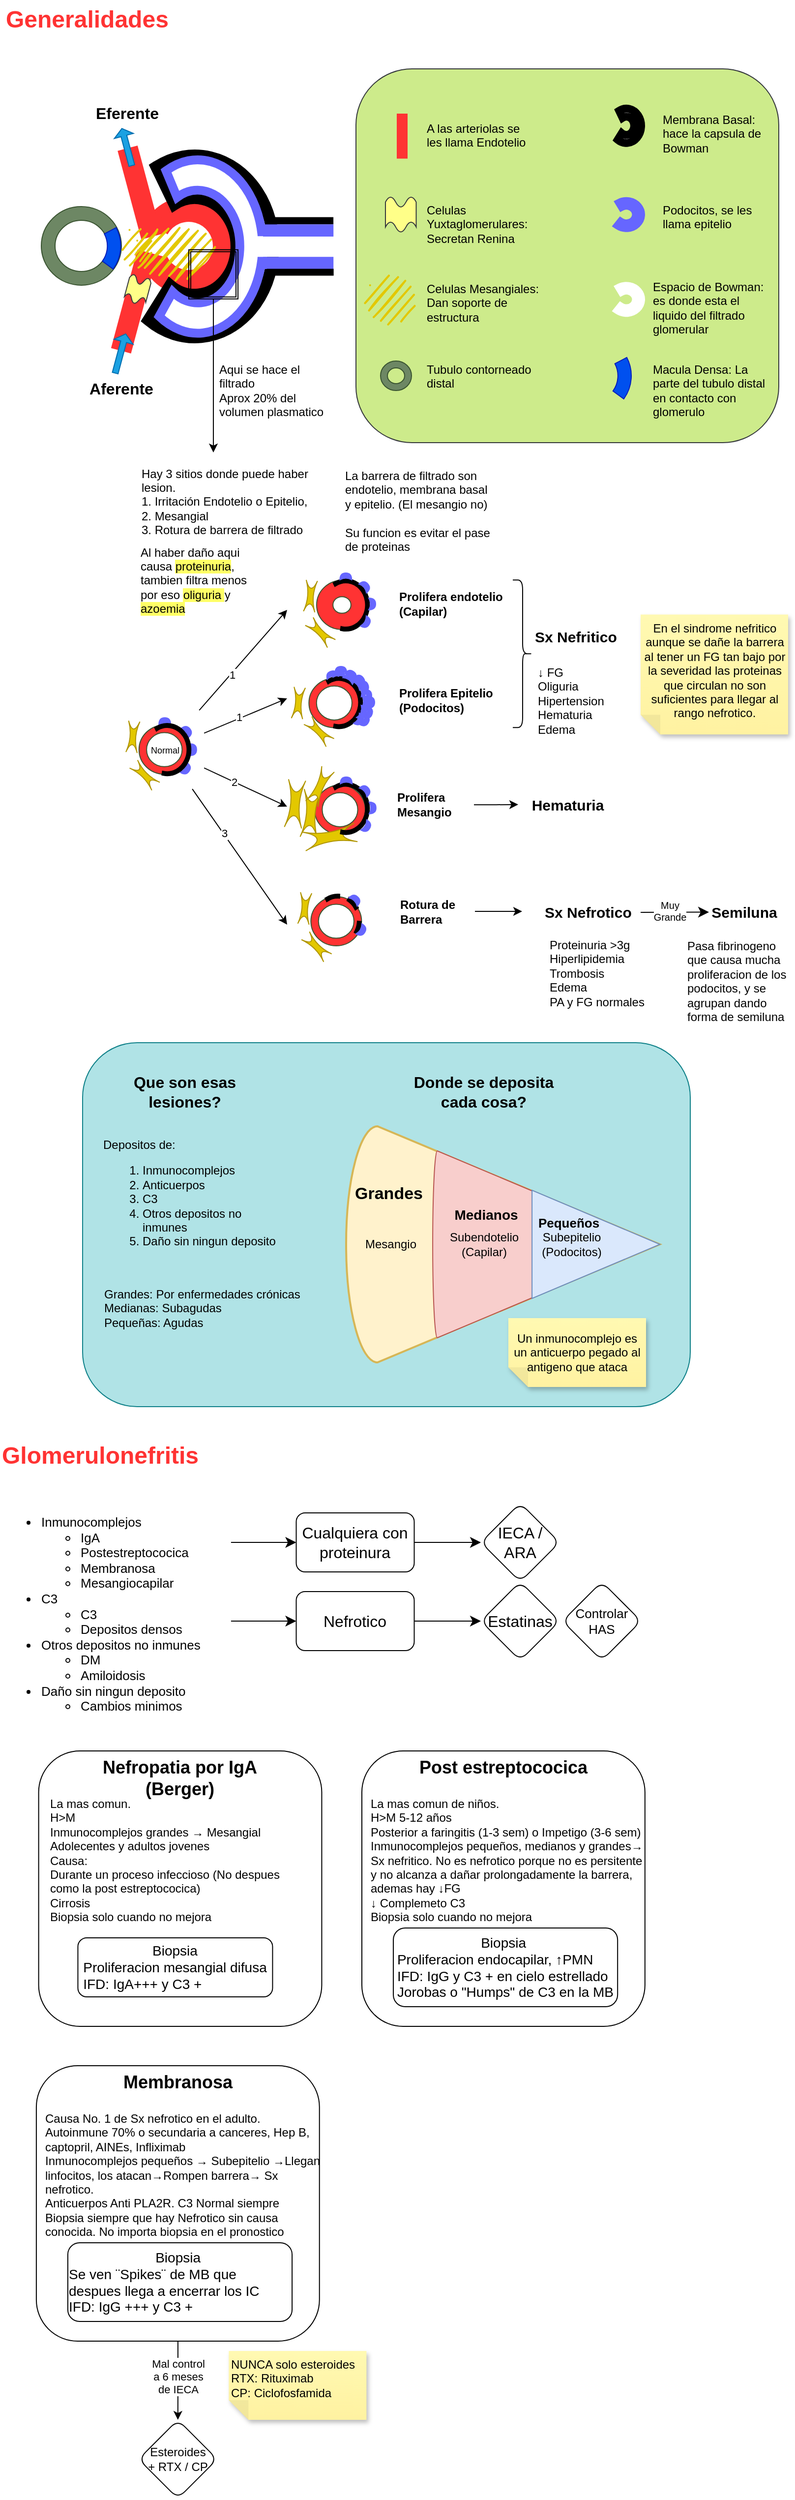 <mxfile version="21.6.8" type="github">
  <diagram name="Página-1" id="UciEay0KyTCCJJWclvXi">
    <mxGraphModel dx="937" dy="603" grid="1" gridSize="10" guides="1" tooltips="1" connect="1" arrows="1" fold="1" page="1" pageScale="1" pageWidth="850" pageHeight="1100" math="0" shadow="0">
      <root>
        <mxCell id="0" />
        <mxCell id="1" parent="0" />
        <mxCell id="DSEmsYrMpSkFKCC7dDvK-94" value="" style="rounded=1;whiteSpace=wrap;html=1;fillColor=#b0e3e6;strokeColor=#0e8088;" parent="1" vertex="1">
          <mxGeometry x="122" y="1070" width="618" height="370" as="geometry" />
        </mxCell>
        <mxCell id="AWjtqCZnB2S0BVq7457--28" value="" style="rounded=1;whiteSpace=wrap;html=1;fillColor=#cdeb8b;strokeColor=#36393d;" parent="1" vertex="1">
          <mxGeometry x="400" y="80" width="430" height="380" as="geometry" />
        </mxCell>
        <mxCell id="AWjtqCZnB2S0BVq7457--3" value="" style="verticalLabelPosition=bottom;verticalAlign=top;html=1;shape=mxgraph.basic.partConcEllipse;startAngle=0.083;endAngle=0.928;arcWidth=0.5;direction=north;fillColor=#FF3333;fontColor=#000000;strokeColor=#FF3333;" parent="1" vertex="1">
          <mxGeometry x="180" y="210" width="100" height="100" as="geometry" />
        </mxCell>
        <mxCell id="AWjtqCZnB2S0BVq7457--6" value="" style="shape=corner;whiteSpace=wrap;html=1;dx=20;dy=20;fillColor=#FF3333;fontColor=#000000;strokeColor=#FF3333;rotation=15;" parent="1" vertex="1">
          <mxGeometry x="164.39" y="266.05" width="26.9" height="102.71" as="geometry" />
        </mxCell>
        <mxCell id="AWjtqCZnB2S0BVq7457--8" value="" style="shape=corner;whiteSpace=wrap;html=1;dx=20;dy=20;direction=north;fillColor=#FF3333;fontColor=#000000;strokeColor=#FF3333;rotation=-15;" parent="1" vertex="1">
          <mxGeometry x="169.74" y="158.99" width="24.59" height="92.25" as="geometry" />
        </mxCell>
        <mxCell id="AWjtqCZnB2S0BVq7457--9" value="" style="ellipse;whiteSpace=wrap;html=1;strokeWidth=2;fillWeight=2;hachureGap=8;fillColor=#e3c800;fillStyle=dots;strokeColor=none;fontColor=#000000;sketch=1;curveFitting=1;jiggle=2;" parent="1" vertex="1">
          <mxGeometry x="176" y="238" width="80" height="53.75" as="geometry" />
        </mxCell>
        <mxCell id="AWjtqCZnB2S0BVq7457--10" value="" style="shape=singleArrow;direction=north;whiteSpace=wrap;html=1;fillColor=#1ba1e2;fontColor=#ffffff;strokeColor=#006EAF;rotation=15;" parent="1" vertex="1">
          <mxGeometry x="150.5" y="348.75" width="20" height="41.25" as="geometry" />
        </mxCell>
        <mxCell id="AWjtqCZnB2S0BVq7457--11" value="" style="shape=singleArrow;direction=north;whiteSpace=wrap;html=1;fillColor=#1ba1e2;fontColor=#ffffff;strokeColor=#006EAF;rotation=-15;" parent="1" vertex="1">
          <mxGeometry x="157" y="140" width="20" height="39" as="geometry" />
        </mxCell>
        <mxCell id="AWjtqCZnB2S0BVq7457--12" value="Aferente" style="text;html=1;align=center;verticalAlign=middle;resizable=0;points=[];autosize=1;strokeColor=none;fillColor=none;fontSize=16;fontStyle=1" parent="1" vertex="1">
          <mxGeometry x="115.5" y="390" width="90" height="30" as="geometry" />
        </mxCell>
        <mxCell id="AWjtqCZnB2S0BVq7457--13" value="Eferente" style="text;html=1;align=center;verticalAlign=middle;resizable=0;points=[];autosize=1;strokeColor=none;fillColor=none;fontSize=16;fontStyle=1" parent="1" vertex="1">
          <mxGeometry x="122" y="110" width="90" height="30" as="geometry" />
        </mxCell>
        <mxCell id="AWjtqCZnB2S0BVq7457--15" value="" style="verticalLabelPosition=bottom;verticalAlign=top;html=1;shape=mxgraph.basic.partConcEllipse;startAngle=0.419;endAngle=0.1;arcWidth=0.47;rotation=-180;strokeWidth=12;perimeterSpacing=0;" parent="1" vertex="1">
          <mxGeometry x="156" y="168" width="160" height="185" as="geometry" />
        </mxCell>
        <mxCell id="AWjtqCZnB2S0BVq7457--16" value="" style="verticalLabelPosition=bottom;verticalAlign=top;html=1;shape=mxgraph.basic.partConcEllipse;startAngle=0.419;endAngle=0.101;arcWidth=0.35;rotation=-180;strokeWidth=9;fillColor=#FFFFFF;fontColor=#ffffff;strokeColor=#6666FF;" parent="1" vertex="1">
          <mxGeometry x="173" y="172.5" width="132" height="176.25" as="geometry" />
        </mxCell>
        <mxCell id="AWjtqCZnB2S0BVq7457--17" value="" style="verticalLabelPosition=bottom;verticalAlign=top;html=1;shape=mxgraph.basic.wave2;dy=0.3;fillColor=#ffff88;strokeColor=#36393d;rotation=15;" parent="1" vertex="1">
          <mxGeometry x="166.74" y="290.37" width="22.5" height="28.75" as="geometry" />
        </mxCell>
        <mxCell id="AWjtqCZnB2S0BVq7457--18" value="A las arteriolas se les llama Endotelio" style="rounded=0;whiteSpace=wrap;html=1;align=left;verticalAlign=top;strokeColor=none;fillColor=none;" parent="1" vertex="1">
          <mxGeometry x="470" y="126.63" width="110" height="36.25" as="geometry" />
        </mxCell>
        <mxCell id="AWjtqCZnB2S0BVq7457--19" value="" style="shape=corner;whiteSpace=wrap;html=1;dx=20;dy=20;direction=north;fillColor=#FF3333;fontColor=#000000;strokeColor=#FF3333;" parent="1" vertex="1">
          <mxGeometry x="442" y="126" width="10" height="44.75" as="geometry" />
        </mxCell>
        <mxCell id="AWjtqCZnB2S0BVq7457--20" value="&lt;div&gt;Celulas Yuxtaglomerulares:&lt;/div&gt;&lt;div&gt;Secretan Renina&lt;br&gt;&lt;/div&gt;" style="rounded=0;whiteSpace=wrap;html=1;align=left;verticalAlign=top;strokeColor=none;fillColor=none;" parent="1" vertex="1">
          <mxGeometry x="470" y="210" width="110" height="40" as="geometry" />
        </mxCell>
        <mxCell id="AWjtqCZnB2S0BVq7457--21" value="" style="verticalLabelPosition=bottom;verticalAlign=top;html=1;shape=mxgraph.basic.wave2;dy=0.3;fillColor=#ffff88;strokeColor=#36393d;" parent="1" vertex="1">
          <mxGeometry x="430" y="210" width="31.25" height="36.25" as="geometry" />
        </mxCell>
        <mxCell id="AWjtqCZnB2S0BVq7457--22" value="&lt;div&gt;Celulas Mesangiales:&lt;/div&gt;Dan soporte de estructura" style="rounded=0;whiteSpace=wrap;html=1;align=left;verticalAlign=top;strokeColor=none;fillColor=none;" parent="1" vertex="1">
          <mxGeometry x="470" y="290.37" width="120" height="40" as="geometry" />
        </mxCell>
        <mxCell id="AWjtqCZnB2S0BVq7457--23" value="" style="ellipse;whiteSpace=wrap;html=1;strokeWidth=2;fillWeight=2;hachureGap=8;fillColor=#e3c800;fillStyle=dots;sketch=1;strokeColor=none;fontColor=#000000;" parent="1" vertex="1">
          <mxGeometry x="410" y="289.37" width="50" height="50" as="geometry" />
        </mxCell>
        <mxCell id="AWjtqCZnB2S0BVq7457--24" value="" style="verticalLabelPosition=bottom;verticalAlign=top;html=1;shape=mxgraph.basic.partConcEllipse;startAngle=0.419;endAngle=0.1;arcWidth=0.47;rotation=-180;strokeWidth=8;perimeterSpacing=0;" parent="1" vertex="1">
          <mxGeometry x="660" y="120.38" width="30" height="35" as="geometry" />
        </mxCell>
        <mxCell id="AWjtqCZnB2S0BVq7457--25" value="Membrana Basal: hace la capsula de Bowman" style="rounded=0;whiteSpace=wrap;html=1;align=left;verticalAlign=top;strokeColor=none;fillColor=none;" parent="1" vertex="1">
          <mxGeometry x="710" y="117.88" width="120" height="40" as="geometry" />
        </mxCell>
        <mxCell id="AWjtqCZnB2S0BVq7457--26" value="" style="verticalLabelPosition=bottom;verticalAlign=top;html=1;shape=mxgraph.basic.partConcEllipse;startAngle=0.419;endAngle=0.101;arcWidth=0.35;rotation=-180;strokeWidth=8;fillColor=#FFFFFF;fontColor=#ffffff;strokeColor=#6666FF;" parent="1" vertex="1">
          <mxGeometry x="660" y="214.38" width="30" height="27.5" as="geometry" />
        </mxCell>
        <mxCell id="AWjtqCZnB2S0BVq7457--27" value="Podocitos, se les llama epitelio" style="rounded=0;whiteSpace=wrap;html=1;align=left;verticalAlign=top;strokeColor=none;fillColor=none;" parent="1" vertex="1">
          <mxGeometry x="710" y="210" width="120" height="40" as="geometry" />
        </mxCell>
        <mxCell id="AWjtqCZnB2S0BVq7457--29" value="" style="verticalLabelPosition=bottom;verticalAlign=top;html=1;shape=mxgraph.basic.partConcEllipse;startAngle=0.419;endAngle=0.101;arcWidth=0.35;rotation=-180;strokeWidth=8;fillColor=#FFFFFF;fontColor=#ffffff;strokeColor=#FFFFFF;" parent="1" vertex="1">
          <mxGeometry x="660" y="300.62" width="30" height="27.5" as="geometry" />
        </mxCell>
        <mxCell id="AWjtqCZnB2S0BVq7457--30" value="Espacio de Bowman: es donde esta el liquido del filtrado glomerular" style="rounded=0;whiteSpace=wrap;html=1;align=left;verticalAlign=top;strokeColor=none;fillColor=none;" parent="1" vertex="1">
          <mxGeometry x="700" y="288.12" width="120" height="40" as="geometry" />
        </mxCell>
        <mxCell id="AWjtqCZnB2S0BVq7457--31" value="" style="shape=corner;whiteSpace=wrap;html=1;dx=20;dy=20;direction=north;rotation=90;strokeColor=#FFFFFF;" parent="1" vertex="1">
          <mxGeometry x="321.31" y="225.31" width="20" height="70.62" as="geometry" />
        </mxCell>
        <mxCell id="AWjtqCZnB2S0BVq7457--32" value="" style="shape=corner;whiteSpace=wrap;html=1;dx=20;dy=20;direction=north;rotation=90;strokeColor=#6666FF;fillColor=#6666FF;" parent="1" vertex="1">
          <mxGeometry x="335.66" y="209" width="11.31" height="70.62" as="geometry" />
        </mxCell>
        <mxCell id="AWjtqCZnB2S0BVq7457--33" value="" style="shape=corner;whiteSpace=wrap;html=1;dx=20;dy=20;direction=north;rotation=90;strokeColor=#6666FF;fillColor=#6666FF;" parent="1" vertex="1">
          <mxGeometry x="335.66" y="242" width="11.31" height="70.62" as="geometry" />
        </mxCell>
        <mxCell id="AWjtqCZnB2S0BVq7457--34" value="" style="shape=corner;whiteSpace=wrap;html=1;dx=20;dy=20;direction=north;rotation=90;strokeColor=#000000;fillColor=#000000;" parent="1" vertex="1">
          <mxGeometry x="344" y="205" width="6.28" height="58.83" as="geometry" />
        </mxCell>
        <mxCell id="AWjtqCZnB2S0BVq7457--35" value="" style="shape=corner;whiteSpace=wrap;html=1;dx=20;dy=20;direction=north;rotation=90;strokeColor=#000000;fillColor=#000000;" parent="1" vertex="1">
          <mxGeometry x="340.31" y="253.31" width="6" height="67" as="geometry" />
        </mxCell>
        <mxCell id="AWjtqCZnB2S0BVq7457--37" value="" style="verticalLabelPosition=bottom;verticalAlign=top;html=1;shape=mxgraph.basic.donut;dx=14;fillColor=#6d8764;fontColor=#ffffff;strokeColor=#3A5431;" parent="1" vertex="1">
          <mxGeometry x="80" y="220" width="81.5" height="80" as="geometry" />
        </mxCell>
        <mxCell id="AWjtqCZnB2S0BVq7457--38" value="" style="ellipse;whiteSpace=wrap;html=1;strokeWidth=2;fillWeight=2;hachureGap=8;fillColor=#e3c800;fillStyle=dots;strokeColor=none;fontColor=#000000;sketch=1;curveFitting=1;jiggle=2;" parent="1" vertex="1">
          <mxGeometry x="161.95" y="241.88" width="31.05" height="42" as="geometry" />
        </mxCell>
        <mxCell id="AWjtqCZnB2S0BVq7457--39" value="" style="verticalLabelPosition=bottom;verticalAlign=top;html=1;shape=mxgraph.basic.partConcEllipse;startAngle=0.923;endAngle=0.1;arcWidth=0.34;direction=south;fillColor=#0050ef;strokeColor=#001DBC;fontColor=#ffffff;" parent="1" vertex="1">
          <mxGeometry x="80.75" y="220" width="80" height="80" as="geometry" />
        </mxCell>
        <mxCell id="Lvf93lARUG0P3jfMm5ZK-1" value="" style="verticalLabelPosition=bottom;verticalAlign=top;html=1;shape=mxgraph.basic.donut;dx=7;fillColor=#6d8764;fontColor=#ffffff;strokeColor=#3A5431;" parent="1" vertex="1">
          <mxGeometry x="425" y="377" width="31.5" height="30" as="geometry" />
        </mxCell>
        <mxCell id="Lvf93lARUG0P3jfMm5ZK-2" value="Tubulo contorneado distal&lt;div&gt;&lt;/div&gt;" style="rounded=0;whiteSpace=wrap;html=1;align=left;verticalAlign=top;strokeColor=none;fillColor=none;" parent="1" vertex="1">
          <mxGeometry x="470" y="372" width="120" height="40" as="geometry" />
        </mxCell>
        <mxCell id="Lvf93lARUG0P3jfMm5ZK-3" value="" style="verticalLabelPosition=bottom;verticalAlign=top;html=1;shape=mxgraph.basic.partConcEllipse;startAngle=0.923;endAngle=0.1;arcWidth=0.34;direction=south;fillColor=#0050ef;strokeColor=#001DBC;fontColor=#ffffff;" parent="1" vertex="1">
          <mxGeometry x="600" y="352" width="80" height="80" as="geometry" />
        </mxCell>
        <mxCell id="Lvf93lARUG0P3jfMm5ZK-4" value="Macula Densa: La parte del tubulo distal en contacto con glomerulo" style="rounded=0;whiteSpace=wrap;html=1;align=left;verticalAlign=top;strokeColor=none;fillColor=none;" parent="1" vertex="1">
          <mxGeometry x="700" y="372" width="120" height="40" as="geometry" />
        </mxCell>
        <mxCell id="Lvf93lARUG0P3jfMm5ZK-5" value="Generalidades" style="text;strokeColor=none;fillColor=none;html=1;fontSize=24;fontStyle=1;verticalAlign=middle;align=left;fontColor=#FF3333;" parent="1" vertex="1">
          <mxGeometry x="41.95" y="10" width="100" height="40" as="geometry" />
        </mxCell>
        <mxCell id="Lvf93lARUG0P3jfMm5ZK-42" style="edgeStyle=orthogonalEdgeStyle;rounded=0;orthogonalLoop=1;jettySize=auto;html=1;" parent="1" source="Lvf93lARUG0P3jfMm5ZK-6" edge="1">
          <mxGeometry relative="1" as="geometry">
            <mxPoint x="255" y="470" as="targetPoint" />
          </mxGeometry>
        </mxCell>
        <mxCell id="Lvf93lARUG0P3jfMm5ZK-6" value="" style="shape=ext;double=1;whiteSpace=wrap;html=1;aspect=fixed;fillColor=none;strokeColor=#000000;" parent="1" vertex="1">
          <mxGeometry x="230" y="263.88" width="50" height="50" as="geometry" />
        </mxCell>
        <mxCell id="Lvf93lARUG0P3jfMm5ZK-8" value="Aqui se hace el filtrado&lt;br&gt;Aprox 20% del volumen plasmatico" style="rounded=1;whiteSpace=wrap;html=1;align=left;strokeColor=none;" parent="1" vertex="1">
          <mxGeometry x="259.18" y="377" width="120" height="60" as="geometry" />
        </mxCell>
        <mxCell id="Lvf93lARUG0P3jfMm5ZK-9" value="&lt;div&gt;↓ FG&lt;br&gt;&lt;/div&gt;&lt;div&gt;Oliguria&lt;/div&gt;Hipertension&lt;br&gt;Hematuria&lt;br&gt;Edema" style="rounded=1;whiteSpace=wrap;html=1;align=left;strokeColor=none;verticalAlign=top;" parent="1" vertex="1">
          <mxGeometry x="582.5" y="679.68" width="90" height="60" as="geometry" />
        </mxCell>
        <mxCell id="Lvf93lARUG0P3jfMm5ZK-10" value="Al haber daño aqui causa &lt;span style=&quot;background-color: rgb(255, 255, 102);&quot;&gt;proteinuria&lt;/span&gt;, tambien filtra menos por eso &lt;span style=&quot;background-color: rgb(255, 255, 102);&quot;&gt;oliguria &lt;/span&gt;y &lt;span style=&quot;background-color: rgb(255, 255, 102);&quot;&gt;azoemia&lt;/span&gt;" style="rounded=1;whiteSpace=wrap;html=1;align=left;strokeColor=none;" parent="1" vertex="1">
          <mxGeometry x="178.91" y="570" width="120" height="60" as="geometry" />
        </mxCell>
        <mxCell id="Lvf93lARUG0P3jfMm5ZK-11" value="" style="verticalLabelPosition=bottom;verticalAlign=top;html=1;shape=mxgraph.basic.donut;dx=7.69;fillColor=#FF3333;fontColor=#ffffff;strokeColor=#3A5431;" parent="1" vertex="1">
          <mxGeometry x="179.39" y="747.07" width="51.5" height="50" as="geometry" />
        </mxCell>
        <mxCell id="Lvf93lARUG0P3jfMm5ZK-16" value="" style="verticalLabelPosition=bottom;verticalAlign=top;html=1;shape=mxgraph.basic.donut;dx=7.69;fillColor=#FF3333;fontColor=#ffffff;strokeColor=#3A5431;" parent="1" vertex="1">
          <mxGeometry x="352.18" y="699.68" width="51.5" height="50" as="geometry" />
        </mxCell>
        <mxCell id="Lvf93lARUG0P3jfMm5ZK-19" value="Prolifera endotelio &lt;br&gt;(Capilar)" style="text;html=1;align=left;verticalAlign=middle;resizable=0;points=[];autosize=1;strokeColor=none;fillColor=none;fontStyle=1" parent="1" vertex="1">
          <mxGeometry x="442" y="603.82" width="130" height="40" as="geometry" />
        </mxCell>
        <mxCell id="Lvf93lARUG0P3jfMm5ZK-20" value="Prolifera Epitelio&lt;br&gt;(Podocitos)" style="text;html=1;align=left;verticalAlign=middle;resizable=0;points=[];autosize=1;strokeColor=none;fillColor=none;fontStyle=1" parent="1" vertex="1">
          <mxGeometry x="442" y="701.68" width="120" height="40" as="geometry" />
        </mxCell>
        <mxCell id="Lvf93lARUG0P3jfMm5ZK-21" value="Sx Nefritico" style="text;html=1;align=left;verticalAlign=middle;resizable=0;points=[];autosize=1;strokeColor=none;fillColor=none;fontStyle=1;fontSize=15;" parent="1" vertex="1">
          <mxGeometry x="579.5" y="641.68" width="110" height="30" as="geometry" />
        </mxCell>
        <mxCell id="Lvf93lARUG0P3jfMm5ZK-22" value="Hay 3 sitios donde puede haber lesion.&lt;br&gt;&lt;div&gt;1. Irritación Endotelio o Epitelio, &lt;br&gt;&lt;/div&gt;&lt;div&gt;2. Mesangial&lt;/div&gt;&lt;div&gt;3. Rotura de barrera de filtrado&lt;br&gt;&lt;/div&gt;" style="rounded=1;whiteSpace=wrap;html=1;align=left;strokeColor=none;" parent="1" vertex="1">
          <mxGeometry x="180" y="490" width="189.25" height="60" as="geometry" />
        </mxCell>
        <mxCell id="Lvf93lARUG0P3jfMm5ZK-23" value="" style="shape=switch;whiteSpace=wrap;html=1;rotation=5;fillColor=#e3c800;fontColor=#000000;strokeColor=#B09500;aspect=fixed;" parent="1" vertex="1">
          <mxGeometry x="167.39" y="743.07" width="11.52" height="32" as="geometry" />
        </mxCell>
        <mxCell id="Lvf93lARUG0P3jfMm5ZK-24" value="" style="shape=switch;whiteSpace=wrap;html=1;rotation=-45;fillColor=#e3c800;fontColor=#000000;strokeColor=#B09500;aspect=fixed;" parent="1" vertex="1">
          <mxGeometry x="179.39" y="782.07" width="11.52" height="32" as="geometry" />
        </mxCell>
        <mxCell id="Lvf93lARUG0P3jfMm5ZK-25" value="" style="verticalLabelPosition=bottom;verticalAlign=top;html=1;shape=mxgraph.basic.donut;dx=16.59;fillColor=#FF3333;fontColor=#ffffff;strokeColor=#3A5431;" parent="1" vertex="1">
          <mxGeometry x="360" y="600" width="51.5" height="50" as="geometry" />
        </mxCell>
        <mxCell id="Lvf93lARUG0P3jfMm5ZK-27" value="" style="shape=switch;whiteSpace=wrap;html=1;rotation=5;fillColor=#e3c800;fontColor=#000000;strokeColor=#B09500;aspect=fixed;" parent="1" vertex="1">
          <mxGeometry x="348" y="600" width="11.52" height="32" as="geometry" />
        </mxCell>
        <mxCell id="Lvf93lARUG0P3jfMm5ZK-28" value="" style="shape=switch;whiteSpace=wrap;html=1;rotation=-45;fillColor=#e3c800;fontColor=#000000;strokeColor=#B09500;aspect=fixed;" parent="1" vertex="1">
          <mxGeometry x="358" y="637" width="11.52" height="32" as="geometry" />
        </mxCell>
        <mxCell id="Lvf93lARUG0P3jfMm5ZK-29" value="" style="shape=switch;whiteSpace=wrap;html=1;rotation=5;fillColor=#e3c800;fontColor=#000000;strokeColor=#B09500;aspect=fixed;" parent="1" vertex="1">
          <mxGeometry x="335.66" y="708.68" width="11.52" height="32" as="geometry" />
        </mxCell>
        <mxCell id="Lvf93lARUG0P3jfMm5ZK-30" value="" style="shape=switch;whiteSpace=wrap;html=1;rotation=-45;fillColor=#e3c800;fontColor=#000000;strokeColor=#B09500;aspect=fixed;" parent="1" vertex="1">
          <mxGeometry x="356.66" y="737.68" width="11.52" height="32" as="geometry" />
        </mxCell>
        <mxCell id="Lvf93lARUG0P3jfMm5ZK-31" value="" style="verticalLabelPosition=bottom;verticalAlign=top;html=1;shape=mxgraph.basic.donut;dx=7.69;fillColor=#FF3333;fontColor=#ffffff;strokeColor=#3A5431;" parent="1" vertex="1">
          <mxGeometry x="358" y="808.14" width="51.5" height="50" as="geometry" />
        </mxCell>
        <mxCell id="Lvf93lARUG0P3jfMm5ZK-33" value="" style="shape=switch;whiteSpace=wrap;html=1;rotation=5;fillColor=#e3c800;fontColor=#000000;strokeColor=#B09500;aspect=fixed;" parent="1" vertex="1">
          <mxGeometry x="345.29" y="812.85" width="17.52" height="48.67" as="geometry" />
        </mxCell>
        <mxCell id="Lvf93lARUG0P3jfMm5ZK-34" value="" style="shape=switch;whiteSpace=wrap;html=1;rotation=80;fillColor=#e3c800;fontColor=#000000;strokeColor=#B09500;aspect=fixed;" parent="1" vertex="1">
          <mxGeometry x="363.96" y="834.07" width="19.26" height="53.5" as="geometry" />
        </mxCell>
        <mxCell id="Lvf93lARUG0P3jfMm5ZK-35" value="" style="shape=switch;whiteSpace=wrap;html=1;rotation=25;fillColor=#e3c800;fontColor=#000000;strokeColor=#B09500;aspect=fixed;" parent="1" vertex="1">
          <mxGeometry x="356.36" y="790" width="14.04" height="39" as="geometry" />
        </mxCell>
        <mxCell id="Lvf93lARUG0P3jfMm5ZK-36" value="" style="shape=switch;whiteSpace=wrap;html=1;rotation=5;fillColor=#e3c800;fontColor=#000000;strokeColor=#B09500;aspect=fixed;" parent="1" vertex="1">
          <mxGeometry x="329.29" y="802.85" width="17.52" height="48.67" as="geometry" />
        </mxCell>
        <mxCell id="Lvf93lARUG0P3jfMm5ZK-44" value="" style="edgeStyle=orthogonalEdgeStyle;rounded=0;orthogonalLoop=1;jettySize=auto;html=1;" parent="1" source="Lvf93lARUG0P3jfMm5ZK-38" target="Lvf93lARUG0P3jfMm5ZK-43" edge="1">
          <mxGeometry relative="1" as="geometry" />
        </mxCell>
        <mxCell id="Lvf93lARUG0P3jfMm5ZK-38" value="Prolifera &lt;br&gt;Mesangio" style="text;html=1;align=left;verticalAlign=middle;resizable=0;points=[];autosize=1;strokeColor=none;fillColor=none;fontStyle=1" parent="1" vertex="1">
          <mxGeometry x="440" y="808.14" width="80" height="40" as="geometry" />
        </mxCell>
        <mxCell id="Lvf93lARUG0P3jfMm5ZK-40" value="La barrera de filtrado son endotelio, membrana basal y epitelio. (El mesangio no)&lt;br&gt;&lt;div&gt;&lt;br&gt;&lt;/div&gt;&lt;div&gt;Su funcion es evitar el pase de proteinas&lt;/div&gt;" style="rounded=1;whiteSpace=wrap;html=1;align=left;verticalAlign=top;strokeColor=none;" parent="1" vertex="1">
          <mxGeometry x="386.59" y="480" width="151.25" height="100" as="geometry" />
        </mxCell>
        <mxCell id="Lvf93lARUG0P3jfMm5ZK-43" value="Hematuria" style="text;html=1;align=center;verticalAlign=middle;resizable=0;points=[];autosize=1;strokeColor=none;fillColor=none;fontStyle=1;fontSize=15;" parent="1" vertex="1">
          <mxGeometry x="565" y="812.85" width="100" height="30" as="geometry" />
        </mxCell>
        <mxCell id="Lvf93lARUG0P3jfMm5ZK-47" value="" style="shape=curlyBracket;whiteSpace=wrap;html=1;rounded=1;flipH=1;labelPosition=right;verticalLabelPosition=middle;align=left;verticalAlign=middle;" parent="1" vertex="1">
          <mxGeometry x="559.5" y="599.64" width="20" height="150" as="geometry" />
        </mxCell>
        <mxCell id="Lvf93lARUG0P3jfMm5ZK-48" value="Sx Nefrotico" style="text;html=1;align=left;verticalAlign=middle;resizable=0;points=[];autosize=1;strokeColor=none;fillColor=none;fontStyle=1;fontSize=15;" parent="1" vertex="1">
          <mxGeometry x="590" y="921.5" width="110" height="30" as="geometry" />
        </mxCell>
        <mxCell id="Lvf93lARUG0P3jfMm5ZK-49" value="Proteinuria &amp;gt;3g&lt;br&gt;Hiperlipidemia&lt;br&gt;Trombosis&lt;br&gt;Edema&lt;br&gt;PA y FG normales" style="rounded=1;whiteSpace=wrap;html=1;align=left;strokeColor=none;verticalAlign=top;" parent="1" vertex="1">
          <mxGeometry x="595" y="956.5" width="100" height="60" as="geometry" />
        </mxCell>
        <mxCell id="Lvf93lARUG0P3jfMm5ZK-50" value="En el sindrome nefritico aunque se dañe la barrera al tener un FG tan bajo por la severidad las proteinas que circulan no son suficientes para llegar al rango nefrotico." style="shape=note;whiteSpace=wrap;html=1;backgroundOutline=1;fontColor=#000000;darkOpacity=0.05;fillColor=#FFF9B2;strokeColor=none;fillStyle=solid;direction=west;gradientDirection=north;gradientColor=#FFF2A1;shadow=1;size=20;pointerEvents=1;verticalAlign=top;" parent="1" vertex="1">
          <mxGeometry x="689.5" y="634.75" width="150" height="121.86" as="geometry" />
        </mxCell>
        <mxCell id="DSEmsYrMpSkFKCC7dDvK-11" value="" style="verticalLabelPosition=bottom;verticalAlign=top;html=1;shape=mxgraph.basic.donut;dx=7.69;fillColor=#FF3333;fontColor=#ffffff;strokeColor=#3A5431;" parent="1" vertex="1">
          <mxGeometry x="354.183" y="921.5" width="51.5" height="50" as="geometry" />
        </mxCell>
        <mxCell id="DSEmsYrMpSkFKCC7dDvK-13" value="" style="shape=switch;whiteSpace=wrap;html=1;rotation=5;fillColor=#e3c800;fontColor=#000000;strokeColor=#B09500;aspect=fixed;" parent="1" vertex="1">
          <mxGeometry x="342.183" y="917.5" width="11.52" height="32" as="geometry" />
        </mxCell>
        <mxCell id="DSEmsYrMpSkFKCC7dDvK-14" value="" style="shape=switch;whiteSpace=wrap;html=1;rotation=-45;fillColor=#e3c800;fontColor=#000000;strokeColor=#B09500;aspect=fixed;" parent="1" vertex="1">
          <mxGeometry x="354.183" y="956.5" width="11.52" height="32" as="geometry" />
        </mxCell>
        <mxCell id="DSEmsYrMpSkFKCC7dDvK-15" value="" style="verticalLabelPosition=bottom;verticalAlign=top;html=1;shape=mxgraph.basic.partConcEllipse;startAngle=0.419;endAngle=0.504;arcWidth=0.04;rotation=-180;strokeWidth=4;perimeterSpacing=0;fillColor=#000000;" parent="1" vertex="1">
          <mxGeometry x="358.93" y="920.5" width="44.93" height="50" as="geometry" />
        </mxCell>
        <mxCell id="DSEmsYrMpSkFKCC7dDvK-16" value="" style="verticalLabelPosition=bottom;verticalAlign=top;html=1;shape=mxgraph.basic.partConcEllipse;startAngle=0.419;endAngle=0.027;arcWidth=0.04;rotation=-180;strokeWidth=4;perimeterSpacing=0;fillColor=#000000;" parent="1" vertex="1">
          <mxGeometry x="367.22" y="806.82" width="44.93" height="50" as="geometry" />
        </mxCell>
        <mxCell id="DSEmsYrMpSkFKCC7dDvK-17" value="" style="verticalLabelPosition=bottom;verticalAlign=top;html=1;shape=mxgraph.basic.partConcEllipse;startAngle=0.419;endAngle=0.027;arcWidth=0.04;rotation=-180;strokeWidth=4;perimeterSpacing=0;fillColor=#000000;" parent="1" vertex="1">
          <mxGeometry x="360.21" y="699.18" width="44.93" height="50" as="geometry" />
        </mxCell>
        <mxCell id="DSEmsYrMpSkFKCC7dDvK-18" value="" style="verticalLabelPosition=bottom;verticalAlign=top;html=1;shape=mxgraph.basic.partConcEllipse;startAngle=0.419;endAngle=0.027;arcWidth=0.04;rotation=-180;strokeWidth=4;perimeterSpacing=0;fillColor=#000000;" parent="1" vertex="1">
          <mxGeometry x="367.22" y="600" width="44.93" height="50" as="geometry" />
        </mxCell>
        <mxCell id="DSEmsYrMpSkFKCC7dDvK-19" value="" style="verticalLabelPosition=bottom;verticalAlign=top;html=1;shape=mxgraph.basic.partConcEllipse;startAngle=0.589;endAngle=0.663;arcWidth=0.04;rotation=-180;strokeWidth=4;perimeterSpacing=0;fillColor=#000000;" parent="1" vertex="1">
          <mxGeometry x="358.93" y="920.5" width="44.93" height="50" as="geometry" />
        </mxCell>
        <mxCell id="DSEmsYrMpSkFKCC7dDvK-20" value="" style="verticalLabelPosition=bottom;verticalAlign=top;html=1;shape=mxgraph.basic.partConcEllipse;startAngle=0.767;endAngle=0.832;arcWidth=0.04;rotation=-180;strokeWidth=4;perimeterSpacing=0;fillColor=#000000;" parent="1" vertex="1">
          <mxGeometry x="358.93" y="920.5" width="44.93" height="50" as="geometry" />
        </mxCell>
        <mxCell id="DSEmsYrMpSkFKCC7dDvK-21" value="" style="shape=xor;whiteSpace=wrap;html=1;fillColor=#6666FF;strokeColor=#6666FF;rotation=30;" parent="1" vertex="1">
          <mxGeometry x="407" y="637" width="7" height="12" as="geometry" />
        </mxCell>
        <mxCell id="DSEmsYrMpSkFKCC7dDvK-24" value="" style="shape=xor;whiteSpace=wrap;html=1;fillColor=#6666FF;strokeColor=#6666FF;rotation=0;" parent="1" vertex="1">
          <mxGeometry x="413" y="618" width="7" height="12" as="geometry" />
        </mxCell>
        <mxCell id="DSEmsYrMpSkFKCC7dDvK-25" value="" style="shape=xor;whiteSpace=wrap;html=1;fillColor=#6666FF;strokeColor=#6666FF;rotation=-40;" parent="1" vertex="1">
          <mxGeometry x="406" y="600" width="7" height="12" as="geometry" />
        </mxCell>
        <mxCell id="DSEmsYrMpSkFKCC7dDvK-26" value="" style="shape=xor;whiteSpace=wrap;html=1;fillColor=#6666FF;strokeColor=#6666FF;rotation=-90;" parent="1" vertex="1">
          <mxGeometry x="386.18" y="590" width="7" height="12" as="geometry" />
        </mxCell>
        <mxCell id="DSEmsYrMpSkFKCC7dDvK-27" value="" style="shape=xor;whiteSpace=wrap;html=1;fillColor=#6666FF;strokeColor=#6666FF;rotation=30;" parent="1" vertex="1">
          <mxGeometry x="400" y="736" width="7" height="12" as="geometry" />
        </mxCell>
        <mxCell id="DSEmsYrMpSkFKCC7dDvK-28" value="" style="shape=xor;whiteSpace=wrap;html=1;fillColor=#6666FF;strokeColor=#6666FF;rotation=0;" parent="1" vertex="1">
          <mxGeometry x="406" y="717" width="7" height="12" as="geometry" />
        </mxCell>
        <mxCell id="DSEmsYrMpSkFKCC7dDvK-29" value="" style="shape=xor;whiteSpace=wrap;html=1;fillColor=#6666FF;strokeColor=#6666FF;rotation=-40;" parent="1" vertex="1">
          <mxGeometry x="399" y="699" width="7" height="12" as="geometry" />
        </mxCell>
        <mxCell id="DSEmsYrMpSkFKCC7dDvK-30" value="" style="shape=xor;whiteSpace=wrap;html=1;fillColor=#6666FF;strokeColor=#6666FF;rotation=-90;" parent="1" vertex="1">
          <mxGeometry x="379.18" y="689" width="7" height="12" as="geometry" />
        </mxCell>
        <mxCell id="DSEmsYrMpSkFKCC7dDvK-31" value="" style="shape=xor;whiteSpace=wrap;html=1;fillColor=#6666FF;strokeColor=#6666FF;rotation=15;" parent="1" vertex="1">
          <mxGeometry x="403.68" y="727.68" width="7" height="12" as="geometry" />
        </mxCell>
        <mxCell id="DSEmsYrMpSkFKCC7dDvK-32" value="" style="shape=xor;whiteSpace=wrap;html=1;fillColor=#6666FF;strokeColor=#6666FF;rotation=-15;" parent="1" vertex="1">
          <mxGeometry x="403.68" y="705.68" width="7" height="12" as="geometry" />
        </mxCell>
        <mxCell id="DSEmsYrMpSkFKCC7dDvK-33" value="" style="shape=xor;whiteSpace=wrap;html=1;fillColor=#6666FF;strokeColor=#6666FF;rotation=-55;" parent="1" vertex="1">
          <mxGeometry x="390" y="693.5" width="7" height="12" as="geometry" />
        </mxCell>
        <mxCell id="DSEmsYrMpSkFKCC7dDvK-34" value="" style="shape=xor;whiteSpace=wrap;html=1;fillColor=#6666FF;strokeColor=#6666FF;rotation=-105;" parent="1" vertex="1">
          <mxGeometry x="372.18" y="689.68" width="7" height="12" as="geometry" />
        </mxCell>
        <mxCell id="DSEmsYrMpSkFKCC7dDvK-36" value="" style="shape=xor;whiteSpace=wrap;html=1;fillColor=#6666FF;strokeColor=#6666FF;rotation=30;" parent="1" vertex="1">
          <mxGeometry x="407.41" y="844.32" width="7" height="12" as="geometry" />
        </mxCell>
        <mxCell id="DSEmsYrMpSkFKCC7dDvK-37" value="" style="shape=xor;whiteSpace=wrap;html=1;fillColor=#6666FF;strokeColor=#6666FF;rotation=0;" parent="1" vertex="1">
          <mxGeometry x="413.41" y="825.32" width="7" height="12" as="geometry" />
        </mxCell>
        <mxCell id="DSEmsYrMpSkFKCC7dDvK-38" value="" style="shape=xor;whiteSpace=wrap;html=1;fillColor=#6666FF;strokeColor=#6666FF;rotation=-40;" parent="1" vertex="1">
          <mxGeometry x="406.41" y="807.32" width="7" height="12" as="geometry" />
        </mxCell>
        <mxCell id="DSEmsYrMpSkFKCC7dDvK-39" value="" style="shape=xor;whiteSpace=wrap;html=1;fillColor=#6666FF;strokeColor=#6666FF;rotation=-90;" parent="1" vertex="1">
          <mxGeometry x="386.59" y="797.32" width="7" height="12" as="geometry" />
        </mxCell>
        <mxCell id="DSEmsYrMpSkFKCC7dDvK-40" value="" style="shape=xor;whiteSpace=wrap;html=1;fillColor=#6666FF;strokeColor=#6666FF;rotation=30;" parent="1" vertex="1">
          <mxGeometry x="402.5" y="950" width="7" height="12" as="geometry" />
        </mxCell>
        <mxCell id="DSEmsYrMpSkFKCC7dDvK-43" value="" style="shape=xor;whiteSpace=wrap;html=1;fillColor=#6666FF;strokeColor=#6666FF;rotation=-45;" parent="1" vertex="1">
          <mxGeometry x="396" y="918.5" width="7" height="12" as="geometry" />
        </mxCell>
        <mxCell id="DSEmsYrMpSkFKCC7dDvK-79" style="edgeStyle=orthogonalEdgeStyle;rounded=0;orthogonalLoop=1;jettySize=auto;html=1;" parent="1" edge="1">
          <mxGeometry relative="1" as="geometry">
            <mxPoint x="569" y="936.5" as="targetPoint" />
            <mxPoint x="521" y="936.5" as="sourcePoint" />
          </mxGeometry>
        </mxCell>
        <mxCell id="ToWGVyDfmb9UX27wkTPa-18" value="" style="edgeStyle=none;curved=1;rounded=0;orthogonalLoop=1;jettySize=auto;html=1;fontSize=12;startSize=8;endSize=8;" parent="1" edge="1">
          <mxGeometry relative="1" as="geometry">
            <mxPoint x="689.5" y="937.56" as="sourcePoint" />
            <mxPoint x="759" y="937.257" as="targetPoint" />
          </mxGeometry>
        </mxCell>
        <mxCell id="ToWGVyDfmb9UX27wkTPa-19" value="Muy&lt;br style=&quot;font-size: 10px;&quot;&gt;Grande" style="edgeLabel;html=1;align=center;verticalAlign=middle;resizable=0;points=[];fontSize=10;" parent="ToWGVyDfmb9UX27wkTPa-18" vertex="1" connectable="0">
          <mxGeometry x="-0.032" y="2" relative="1" as="geometry">
            <mxPoint x="-4" as="offset" />
          </mxGeometry>
        </mxCell>
        <mxCell id="DSEmsYrMpSkFKCC7dDvK-44" value="&lt;div&gt;Rotura de &lt;br&gt;&lt;/div&gt;&lt;div&gt;Barrera&lt;br&gt;&lt;/div&gt;" style="html=1;align=left;verticalAlign=middle;resizable=0;autosize=1;strokeColor=none;fillColor=none;fontStyle=1;rounded=1;whiteSpace=wrap;" parent="1" vertex="1">
          <mxGeometry x="443" y="916.5" width="80" height="40" as="geometry" />
        </mxCell>
        <mxCell id="DSEmsYrMpSkFKCC7dDvK-52" value="" style="shape=xor;whiteSpace=wrap;html=1;fillColor=#6666FF;strokeColor=#6666FF;rotation=35;" parent="1" vertex="1">
          <mxGeometry x="223.91" y="786.07" width="7" height="12" as="geometry" />
        </mxCell>
        <mxCell id="DSEmsYrMpSkFKCC7dDvK-53" value="" style="shape=xor;whiteSpace=wrap;html=1;fillColor=#6666FF;strokeColor=#6666FF;rotation=0;" parent="1" vertex="1">
          <mxGeometry x="230.91" y="766.07" width="7" height="12" as="geometry" />
        </mxCell>
        <mxCell id="DSEmsYrMpSkFKCC7dDvK-54" value="" style="shape=xor;whiteSpace=wrap;html=1;fillColor=#6666FF;strokeColor=#6666FF;rotation=-40;" parent="1" vertex="1">
          <mxGeometry x="224.91" y="747.07" width="7" height="12" as="geometry" />
        </mxCell>
        <mxCell id="DSEmsYrMpSkFKCC7dDvK-55" value="" style="shape=xor;whiteSpace=wrap;html=1;fillColor=#6666FF;strokeColor=#6666FF;rotation=-90;" parent="1" vertex="1">
          <mxGeometry x="202.09" y="737.07" width="7" height="12" as="geometry" />
        </mxCell>
        <mxCell id="DSEmsYrMpSkFKCC7dDvK-56" value="" style="verticalLabelPosition=bottom;verticalAlign=top;html=1;shape=mxgraph.basic.partConcEllipse;startAngle=0.419;endAngle=0.027;arcWidth=0.04;rotation=-180;strokeWidth=4;perimeterSpacing=0;fillColor=#000000;" parent="1" vertex="1">
          <mxGeometry x="185.67" y="747.07" width="44.93" height="50" as="geometry" />
        </mxCell>
        <mxCell id="DSEmsYrMpSkFKCC7dDvK-58" style="rounded=0;orthogonalLoop=1;jettySize=auto;html=1;" parent="1" source="DSEmsYrMpSkFKCC7dDvK-57" edge="1">
          <mxGeometry relative="1" as="geometry">
            <mxPoint x="330" y="630" as="targetPoint" />
          </mxGeometry>
        </mxCell>
        <mxCell id="DSEmsYrMpSkFKCC7dDvK-65" value="1" style="edgeLabel;html=1;align=center;verticalAlign=middle;resizable=0;points=[];" parent="DSEmsYrMpSkFKCC7dDvK-58" vertex="1" connectable="0">
          <mxGeometry x="-0.271" y="-1" relative="1" as="geometry">
            <mxPoint as="offset" />
          </mxGeometry>
        </mxCell>
        <mxCell id="DSEmsYrMpSkFKCC7dDvK-59" style="rounded=0;orthogonalLoop=1;jettySize=auto;html=1;" parent="1" source="DSEmsYrMpSkFKCC7dDvK-57" edge="1">
          <mxGeometry relative="1" as="geometry">
            <mxPoint x="330" y="720" as="targetPoint" />
          </mxGeometry>
        </mxCell>
        <mxCell id="DSEmsYrMpSkFKCC7dDvK-66" value="1" style="edgeLabel;html=1;align=center;verticalAlign=middle;resizable=0;points=[];" parent="DSEmsYrMpSkFKCC7dDvK-59" vertex="1" connectable="0">
          <mxGeometry x="-0.155" y="2" relative="1" as="geometry">
            <mxPoint as="offset" />
          </mxGeometry>
        </mxCell>
        <mxCell id="DSEmsYrMpSkFKCC7dDvK-61" style="rounded=0;orthogonalLoop=1;jettySize=auto;html=1;" parent="1" source="DSEmsYrMpSkFKCC7dDvK-57" edge="1">
          <mxGeometry relative="1" as="geometry">
            <mxPoint x="330" y="950" as="targetPoint" />
          </mxGeometry>
        </mxCell>
        <mxCell id="DSEmsYrMpSkFKCC7dDvK-63" value="3" style="edgeLabel;html=1;align=center;verticalAlign=middle;resizable=0;points=[];" parent="DSEmsYrMpSkFKCC7dDvK-61" vertex="1" connectable="0">
          <mxGeometry x="-0.338" y="1" relative="1" as="geometry">
            <mxPoint as="offset" />
          </mxGeometry>
        </mxCell>
        <mxCell id="DSEmsYrMpSkFKCC7dDvK-62" style="rounded=0;orthogonalLoop=1;jettySize=auto;html=1;" parent="1" source="DSEmsYrMpSkFKCC7dDvK-57" edge="1">
          <mxGeometry relative="1" as="geometry">
            <mxPoint x="330" y="830" as="targetPoint" />
          </mxGeometry>
        </mxCell>
        <mxCell id="DSEmsYrMpSkFKCC7dDvK-64" value="2" style="edgeLabel;html=1;align=center;verticalAlign=middle;resizable=0;points=[];" parent="DSEmsYrMpSkFKCC7dDvK-62" vertex="1" connectable="0">
          <mxGeometry x="-0.277" relative="1" as="geometry">
            <mxPoint as="offset" />
          </mxGeometry>
        </mxCell>
        <mxCell id="DSEmsYrMpSkFKCC7dDvK-57" value="&lt;font style=&quot;font-size: 9px;&quot;&gt;Normal&lt;/font&gt;" style="whiteSpace=wrap;html=1;aspect=fixed;fillColor=none;strokeColor=none;" parent="1" vertex="1">
          <mxGeometry x="165.59" y="732.07" width="80" height="80" as="geometry" />
        </mxCell>
        <mxCell id="DSEmsYrMpSkFKCC7dDvK-67" value="" style="shape=xor;whiteSpace=wrap;html=1;fillColor=#6666FF;strokeColor=#6666FF;rotation=-40;" parent="1" vertex="1">
          <mxGeometry x="401" y="695" width="7" height="12" as="geometry" />
        </mxCell>
        <mxCell id="DSEmsYrMpSkFKCC7dDvK-68" value="" style="shape=xor;whiteSpace=wrap;html=1;fillColor=#6666FF;strokeColor=#6666FF;rotation=-90;" parent="1" vertex="1">
          <mxGeometry x="381.18" y="685" width="7" height="12" as="geometry" />
        </mxCell>
        <mxCell id="DSEmsYrMpSkFKCC7dDvK-69" value="" style="shape=xor;whiteSpace=wrap;html=1;fillColor=#6666FF;strokeColor=#6666FF;rotation=-15;" parent="1" vertex="1">
          <mxGeometry x="405.68" y="701.68" width="7" height="12" as="geometry" />
        </mxCell>
        <mxCell id="DSEmsYrMpSkFKCC7dDvK-70" value="" style="shape=xor;whiteSpace=wrap;html=1;fillColor=#6666FF;strokeColor=#6666FF;rotation=-55;" parent="1" vertex="1">
          <mxGeometry x="392" y="689.5" width="7" height="12" as="geometry" />
        </mxCell>
        <mxCell id="DSEmsYrMpSkFKCC7dDvK-71" value="" style="shape=xor;whiteSpace=wrap;html=1;fillColor=#6666FF;strokeColor=#6666FF;rotation=30;" parent="1" vertex="1">
          <mxGeometry x="403" y="730" width="7" height="12" as="geometry" />
        </mxCell>
        <mxCell id="DSEmsYrMpSkFKCC7dDvK-72" value="" style="shape=xor;whiteSpace=wrap;html=1;fillColor=#6666FF;strokeColor=#6666FF;rotation=0;" parent="1" vertex="1">
          <mxGeometry x="409" y="711" width="7" height="12" as="geometry" />
        </mxCell>
        <mxCell id="DSEmsYrMpSkFKCC7dDvK-73" value="" style="shape=xor;whiteSpace=wrap;html=1;fillColor=#6666FF;strokeColor=#6666FF;rotation=15;" parent="1" vertex="1">
          <mxGeometry x="406.68" y="721.68" width="7" height="12" as="geometry" />
        </mxCell>
        <mxCell id="DSEmsYrMpSkFKCC7dDvK-74" value="" style="shape=xor;whiteSpace=wrap;html=1;fillColor=#6666FF;strokeColor=#6666FF;rotation=30;" parent="1" vertex="1">
          <mxGeometry x="406" y="737" width="7" height="12" as="geometry" />
        </mxCell>
        <mxCell id="DSEmsYrMpSkFKCC7dDvK-75" value="" style="shape=xor;whiteSpace=wrap;html=1;fillColor=#6666FF;strokeColor=#6666FF;rotation=0;" parent="1" vertex="1">
          <mxGeometry x="412" y="718" width="7" height="12" as="geometry" />
        </mxCell>
        <mxCell id="DSEmsYrMpSkFKCC7dDvK-76" value="" style="shape=xor;whiteSpace=wrap;html=1;fillColor=#6666FF;strokeColor=#6666FF;rotation=15;" parent="1" vertex="1">
          <mxGeometry x="409.68" y="728.68" width="7" height="12" as="geometry" />
        </mxCell>
        <mxCell id="DSEmsYrMpSkFKCC7dDvK-80" value="Que son esas lesiones?" style="rounded=1;whiteSpace=wrap;html=1;strokeColor=none;fillColor=none;fontSize=16;fontStyle=1" parent="1" vertex="1">
          <mxGeometry x="166.46" y="1090" width="120" height="60" as="geometry" />
        </mxCell>
        <mxCell id="DSEmsYrMpSkFKCC7dDvK-81" value="&lt;div&gt;Depositos de:&lt;br&gt;&lt;/div&gt;&lt;ol&gt;&lt;li&gt;Inmunocomplejos&lt;/li&gt;&lt;li&gt;Anticuerpos&lt;/li&gt;&lt;li&gt;C3&lt;/li&gt;&lt;li&gt;Otros depositos no inmunes&lt;/li&gt;&lt;li&gt;Daño sin ningun deposito&lt;br&gt;&lt;/li&gt;&lt;/ol&gt;" style="rounded=1;whiteSpace=wrap;html=1;verticalAlign=top;align=left;strokeColor=none;fillColor=none;" parent="1" vertex="1">
          <mxGeometry x="141" y="1160" width="188.05" height="130" as="geometry" />
        </mxCell>
        <mxCell id="DSEmsYrMpSkFKCC7dDvK-82" value="Donde se deposita cada cosa?" style="rounded=1;whiteSpace=wrap;html=1;fillColor=none;strokeColor=none;fontSize=16;fontStyle=1" parent="1" vertex="1">
          <mxGeometry x="451.05" y="1090" width="158" height="60" as="geometry" />
        </mxCell>
        <mxCell id="DSEmsYrMpSkFKCC7dDvK-84" value="" style="verticalLabelPosition=bottom;verticalAlign=top;html=1;shape=mxgraph.basic.cone2;dx=0.5;dy=0.9;direction=south;fillColor=#fff2cc;strokeColor=#d6b656;strokeWidth=2;" parent="1" vertex="1">
          <mxGeometry x="390" y="1155" width="319.05" height="240" as="geometry" />
        </mxCell>
        <mxCell id="DSEmsYrMpSkFKCC7dDvK-85" value="" style="verticalLabelPosition=bottom;verticalAlign=top;html=1;shape=mxgraph.basic.cone2;dx=0.5;dy=0.98;direction=south;fillColor=#f8cecc;strokeColor=#b85450;" parent="1" vertex="1">
          <mxGeometry x="478.05" y="1180" width="230" height="190" as="geometry" />
        </mxCell>
        <mxCell id="DSEmsYrMpSkFKCC7dDvK-86" value="" style="verticalLabelPosition=bottom;verticalAlign=top;html=1;shape=mxgraph.basic.cone2;dx=0.5;dy=1;direction=south;fillColor=#dae8fc;strokeColor=#6c8ebf;" parent="1" vertex="1">
          <mxGeometry x="579.05" y="1220" width="130" height="110" as="geometry" />
        </mxCell>
        <mxCell id="DSEmsYrMpSkFKCC7dDvK-87" value="Mesangio" style="text;html=1;align=center;verticalAlign=middle;resizable=0;points=[];autosize=1;strokeColor=none;fillColor=none;" parent="1" vertex="1">
          <mxGeometry x="395.3" y="1260" width="80" height="30" as="geometry" />
        </mxCell>
        <mxCell id="DSEmsYrMpSkFKCC7dDvK-88" value="&lt;div&gt;Subendotelio&lt;/div&gt;&lt;div&gt;(Capilar)&lt;/div&gt;" style="text;html=1;align=center;verticalAlign=middle;resizable=0;points=[];autosize=1;strokeColor=none;fillColor=none;" parent="1" vertex="1">
          <mxGeometry x="484.55" y="1255" width="90" height="40" as="geometry" />
        </mxCell>
        <mxCell id="DSEmsYrMpSkFKCC7dDvK-89" value="&lt;div&gt;Subepitelio&lt;/div&gt;&lt;div&gt;(Podocitos)&lt;br&gt;&lt;/div&gt;" style="text;html=1;align=center;verticalAlign=middle;resizable=0;points=[];autosize=1;strokeColor=none;fillColor=none;" parent="1" vertex="1">
          <mxGeometry x="579.05" y="1255" width="80" height="40" as="geometry" />
        </mxCell>
        <mxCell id="DSEmsYrMpSkFKCC7dDvK-90" value="Grandes" style="text;html=1;align=center;verticalAlign=middle;resizable=0;points=[];autosize=1;strokeColor=none;fillColor=none;fontStyle=1;fontSize=17;" parent="1" vertex="1">
          <mxGeometry x="388.05" y="1209" width="90" height="30" as="geometry" />
        </mxCell>
        <mxCell id="DSEmsYrMpSkFKCC7dDvK-91" value="Medianos" style="text;html=1;align=center;verticalAlign=middle;resizable=0;points=[];autosize=1;strokeColor=none;fillColor=none;fontStyle=1;fontSize=14;" parent="1" vertex="1">
          <mxGeometry x="487.05" y="1230" width="90" height="30" as="geometry" />
        </mxCell>
        <mxCell id="DSEmsYrMpSkFKCC7dDvK-92" value="Pequeños" style="text;html=1;align=center;verticalAlign=middle;resizable=0;points=[];autosize=1;strokeColor=none;fillColor=none;fontStyle=1;fontSize=13;" parent="1" vertex="1">
          <mxGeometry x="571.05" y="1238" width="90" height="30" as="geometry" />
        </mxCell>
        <mxCell id="DSEmsYrMpSkFKCC7dDvK-93" value="&lt;div&gt;Grandes: Por enfermedades crónicas&lt;/div&gt;&lt;div&gt;Medianas: Subagudas&lt;/div&gt;&lt;div&gt;Pequeñas: Agudas&lt;br&gt;&lt;/div&gt;" style="rounded=1;whiteSpace=wrap;html=1;align=left;fillColor=none;strokeColor=none;" parent="1" vertex="1">
          <mxGeometry x="141.95" y="1310" width="208.71" height="60" as="geometry" />
        </mxCell>
        <mxCell id="ToWGVyDfmb9UX27wkTPa-1" value="Un inmunocomplejo es un anticuerpo pegado al antigeno que ataca" style="shape=note;whiteSpace=wrap;html=1;backgroundOutline=1;fontColor=#000000;darkOpacity=0.05;fillColor=#FFF9B2;strokeColor=none;fillStyle=solid;direction=west;gradientDirection=north;gradientColor=#FFF2A1;shadow=1;size=20;pointerEvents=1;fontSize=12;" parent="1" vertex="1">
          <mxGeometry x="555" y="1350" width="140" height="70" as="geometry" />
        </mxCell>
        <mxCell id="ToWGVyDfmb9UX27wkTPa-2" value="Glomerulonefritis" style="text;strokeColor=none;fillColor=none;html=1;fontSize=24;fontStyle=1;verticalAlign=middle;align=left;fontColor=#FF3333;" parent="1" vertex="1">
          <mxGeometry x="38" y="1470" width="100" height="40" as="geometry" />
        </mxCell>
        <mxCell id="ToWGVyDfmb9UX27wkTPa-4" value="Nefropatia por IgA&lt;br&gt;(Berger)" style="rounded=1;whiteSpace=wrap;html=1;fontSize=18;align=center;verticalAlign=top;fontStyle=1" parent="1" vertex="1">
          <mxGeometry x="77.31" y="1790" width="287.91" height="280" as="geometry" />
        </mxCell>
        <mxCell id="ToWGVyDfmb9UX27wkTPa-5" value="&lt;span style=&quot;font-size: 12px;&quot;&gt;La mas comun.&lt;br style=&quot;font-size: 12px;&quot;&gt;H&amp;gt;M&lt;br style=&quot;font-size: 12px;&quot;&gt;Inmunocomplejos grandes → Mesangial&lt;br style=&quot;font-size: 12px;&quot;&gt;&lt;div style=&quot;font-size: 12px;&quot;&gt;&lt;span style=&quot;background-color: initial; font-size: 12px;&quot;&gt;Adolecentes y adultos jovenes&lt;/span&gt;&lt;/div&gt;&lt;div style=&quot;font-size: 12px;&quot;&gt;&lt;span style=&quot;background-color: initial; font-size: 12px;&quot;&gt;Causa:&lt;/span&gt;&lt;/div&gt;&lt;div style=&quot;font-size: 12px;&quot;&gt;&lt;span style=&quot;background-color: initial; font-size: 12px;&quot;&gt;Durante un proceso infeccioso (No despues como la post estreptococica)&lt;/span&gt;&lt;/div&gt;&lt;div style=&quot;font-size: 12px;&quot;&gt;&lt;span style=&quot;background-color: initial; font-size: 12px;&quot;&gt;Cirrosis&lt;/span&gt;&lt;/div&gt;&lt;div style=&quot;font-size: 12px;&quot;&gt;&lt;span style=&quot;background-color: initial; font-size: 12px;&quot;&gt;Biopsia solo cuando no mejora&lt;/span&gt;&lt;/div&gt;&lt;/span&gt;" style="rounded=1;whiteSpace=wrap;html=1;fontSize=12;align=left;verticalAlign=top;gradientColor=none;fillColor=none;strokeColor=none;" parent="1" vertex="1">
          <mxGeometry x="87.22" y="1830" width="238" height="70" as="geometry" />
        </mxCell>
        <mxCell id="ToWGVyDfmb9UX27wkTPa-6" value="Biopsia&lt;br style=&quot;font-size: 14px;&quot;&gt;&lt;div style=&quot;text-align: left;&quot;&gt;&lt;span style=&quot;background-color: initial;&quot;&gt;Proliferacion mesangial difusa&lt;/span&gt;&lt;/div&gt;&lt;div style=&quot;text-align: left;&quot;&gt;&lt;span style=&quot;background-color: initial;&quot;&gt;IFD: IgA+++ y C3 +&amp;nbsp;&lt;/span&gt;&lt;/div&gt;" style="rounded=1;whiteSpace=wrap;html=1;fontSize=14;" parent="1" vertex="1">
          <mxGeometry x="117.22" y="1980" width="198" height="60" as="geometry" />
        </mxCell>
        <mxCell id="ToWGVyDfmb9UX27wkTPa-9" value="" style="edgeStyle=none;curved=1;rounded=0;orthogonalLoop=1;jettySize=auto;html=1;fontSize=12;startSize=8;endSize=8;" parent="1" target="ToWGVyDfmb9UX27wkTPa-8" edge="1">
          <mxGeometry relative="1" as="geometry">
            <mxPoint x="272.95" y="1578" as="sourcePoint" />
          </mxGeometry>
        </mxCell>
        <mxCell id="ToWGVyDfmb9UX27wkTPa-7" value="&lt;ul style=&quot;font-size: 13px;&quot;&gt;&lt;li style=&quot;font-size: 13px;&quot;&gt;Inmunocomplejos&lt;/li&gt;&lt;ul style=&quot;font-size: 13px;&quot;&gt;&lt;li style=&quot;font-size: 13px;&quot;&gt;IgA&lt;/li&gt;&lt;li style=&quot;font-size: 13px;&quot;&gt;Postestreptococica&lt;/li&gt;&lt;li style=&quot;font-size: 13px;&quot;&gt;Membranosa&lt;/li&gt;&lt;li style=&quot;font-size: 13px;&quot;&gt;Mesangiocapilar&lt;/li&gt;&lt;/ul&gt;&lt;li style=&quot;font-size: 13px;&quot;&gt;C3&lt;/li&gt;&lt;ul style=&quot;font-size: 13px;&quot;&gt;&lt;li style=&quot;font-size: 13px;&quot;&gt;C3&lt;/li&gt;&lt;li style=&quot;font-size: 13px;&quot;&gt;Depositos densos&lt;/li&gt;&lt;/ul&gt;&lt;li style=&quot;font-size: 13px;&quot;&gt;Otros depositos no inmunes&lt;/li&gt;&lt;ul style=&quot;font-size: 13px;&quot;&gt;&lt;li style=&quot;font-size: 13px;&quot;&gt;DM&lt;/li&gt;&lt;li style=&quot;font-size: 13px;&quot;&gt;Amiloidosis&lt;/li&gt;&lt;/ul&gt;&lt;li style=&quot;font-size: 13px;&quot;&gt;Daño sin ningun deposito&lt;br style=&quot;font-size: 13px;&quot;&gt;&lt;/li&gt;&lt;ul style=&quot;font-size: 13px;&quot;&gt;&lt;li style=&quot;font-size: 13px;&quot;&gt;Cambios minimos&lt;/li&gt;&lt;/ul&gt;&lt;/ul&gt;" style="rounded=1;whiteSpace=wrap;html=1;verticalAlign=top;align=left;strokeColor=none;fillColor=none;fontSize=13;" parent="1" vertex="1">
          <mxGeometry x="38" y="1530" width="234.95" height="220" as="geometry" />
        </mxCell>
        <mxCell id="ToWGVyDfmb9UX27wkTPa-11" value="" style="edgeStyle=none;curved=1;rounded=0;orthogonalLoop=1;jettySize=auto;html=1;fontSize=12;startSize=8;endSize=8;" parent="1" source="ToWGVyDfmb9UX27wkTPa-8" target="ToWGVyDfmb9UX27wkTPa-10" edge="1">
          <mxGeometry relative="1" as="geometry" />
        </mxCell>
        <mxCell id="ToWGVyDfmb9UX27wkTPa-8" value="Cualquiera con proteinura" style="rounded=1;whiteSpace=wrap;html=1;fontSize=16;" parent="1" vertex="1">
          <mxGeometry x="339.255" y="1548" width="120" height="60" as="geometry" />
        </mxCell>
        <mxCell id="ToWGVyDfmb9UX27wkTPa-10" value="IECA / ARA" style="rhombus;whiteSpace=wrap;html=1;fontSize=16;rounded=1;" parent="1" vertex="1">
          <mxGeometry x="527.055" y="1538" width="80" height="80" as="geometry" />
        </mxCell>
        <mxCell id="ToWGVyDfmb9UX27wkTPa-12" value="Post estreptococica" style="rounded=1;whiteSpace=wrap;html=1;fontSize=18;align=center;verticalAlign=top;fontStyle=1" parent="1" vertex="1">
          <mxGeometry x="406" y="1790" width="287.91" height="280" as="geometry" />
        </mxCell>
        <mxCell id="ToWGVyDfmb9UX27wkTPa-13" value="&lt;font style=&quot;font-size: 12px;&quot;&gt;&lt;span style=&quot;background-color: initial; font-size: 12px;&quot;&gt;La mas comun de niños.&lt;/span&gt;&lt;br style=&quot;font-size: 12px;&quot;&gt;&lt;span style=&quot;background-color: initial; font-size: 12px;&quot;&gt;H&amp;gt;M 5-12 años&lt;br&gt;&lt;/span&gt;Posterior a faringitis (1-3 sem) o Impetigo (3-6 sem)&lt;br style=&quot;font-size: 12px;&quot;&gt;&lt;span style=&quot;background-color: initial; font-size: 12px;&quot;&gt;Inmunocomplejos pequeños, medianos y grandes→ Sx nefritico. No es nefrotico porque no es persitente y no alcanza a dañar prolongadamente la barrera, ademas hay ↓FG&lt;/span&gt;&lt;br style=&quot;font-size: 12px;&quot;&gt;↓ Complemeto C3&lt;br&gt;Biopsia solo cuando no mejora&lt;br&gt;&lt;/font&gt;" style="rounded=1;whiteSpace=wrap;html=1;fontSize=12;align=left;verticalAlign=top;gradientColor=none;fillColor=none;strokeColor=none;" parent="1" vertex="1">
          <mxGeometry x="412.91" y="1830" width="282.09" height="70" as="geometry" />
        </mxCell>
        <mxCell id="ToWGVyDfmb9UX27wkTPa-14" value="Biopsia&amp;nbsp;&lt;br style=&quot;font-size: 14px;&quot;&gt;&lt;div style=&quot;text-align: left;&quot;&gt;&lt;span style=&quot;background-color: initial;&quot;&gt;Proliferacion endocapilar, ↑PMN&lt;/span&gt;&lt;/div&gt;&lt;div style=&quot;text-align: left;&quot;&gt;&lt;span style=&quot;background-color: initial;&quot;&gt;IFD: IgG y C3 + en cielo estrellado&lt;/span&gt;&lt;/div&gt;&lt;div style=&quot;text-align: left;&quot;&gt;&lt;span style=&quot;background-color: initial;&quot;&gt;Jorobas o &quot;Humps&quot; de C3 en la MB&lt;/span&gt;&lt;/div&gt;" style="rounded=1;whiteSpace=wrap;html=1;fontSize=14;" parent="1" vertex="1">
          <mxGeometry x="438" y="1970" width="228.09" height="80" as="geometry" />
        </mxCell>
        <mxCell id="ToWGVyDfmb9UX27wkTPa-17" value="&lt;div style=&quot;font-size: 15px;&quot;&gt;Semiluna&lt;/div&gt;" style="html=1;align=center;verticalAlign=middle;resizable=0;autosize=1;strokeColor=none;fillColor=none;fontStyle=1;rounded=1;whiteSpace=wrap;fontSize=15;" parent="1" vertex="1">
          <mxGeometry x="749.5" y="921.5" width="90" height="30" as="geometry" />
        </mxCell>
        <mxCell id="ToWGVyDfmb9UX27wkTPa-24" value="Pasa fibrinogeno&lt;br style=&quot;border-color: var(--border-color); font-size: 12px;&quot;&gt;&lt;span style=&quot;font-size: 12px;&quot;&gt;que causa mucha&lt;/span&gt;&lt;br style=&quot;border-color: var(--border-color); font-size: 12px;&quot;&gt;&lt;span style=&quot;font-size: 12px;&quot;&gt;proliferacion de los&lt;/span&gt;&lt;br style=&quot;border-color: var(--border-color); font-size: 12px;&quot;&gt;&lt;span style=&quot;font-size: 12px;&quot;&gt;podocitos, y se agrupan&amp;nbsp;&lt;/span&gt;&lt;span style=&quot;font-size: 12px;&quot;&gt;dando forma de&amp;nbsp;&lt;/span&gt;&lt;span style=&quot;font-size: 12px;&quot;&gt;semiluna&lt;/span&gt;" style="rounded=0;whiteSpace=wrap;html=1;fontSize=12;align=left;fillColor=none;strokeColor=none;verticalAlign=top;" parent="1" vertex="1">
          <mxGeometry x="735" y="958" width="104.5" height="60" as="geometry" />
        </mxCell>
        <mxCell id="WVBS2uof1Y8yE630rWAd-10" value="" style="edgeStyle=orthogonalEdgeStyle;rounded=0;orthogonalLoop=1;jettySize=auto;html=1;" edge="1" parent="1" source="WVBS2uof1Y8yE630rWAd-1" target="WVBS2uof1Y8yE630rWAd-9">
          <mxGeometry relative="1" as="geometry" />
        </mxCell>
        <mxCell id="WVBS2uof1Y8yE630rWAd-11" value="&lt;div&gt;Mal control&lt;br&gt;&lt;/div&gt;&lt;div&gt;a 6 meses&lt;/div&gt;&lt;div&gt;de IECA&lt;br&gt;&lt;/div&gt;" style="edgeLabel;html=1;align=center;verticalAlign=middle;resizable=0;points=[];" vertex="1" connectable="0" parent="WVBS2uof1Y8yE630rWAd-10">
          <mxGeometry x="-0.32" relative="1" as="geometry">
            <mxPoint y="9" as="offset" />
          </mxGeometry>
        </mxCell>
        <mxCell id="WVBS2uof1Y8yE630rWAd-1" value="Membranosa" style="rounded=1;whiteSpace=wrap;html=1;fontSize=18;align=center;verticalAlign=top;fontStyle=1" vertex="1" parent="1">
          <mxGeometry x="74.96" y="2110" width="287.91" height="280" as="geometry" />
        </mxCell>
        <mxCell id="WVBS2uof1Y8yE630rWAd-2" value="&lt;font style=&quot;font-size: 12px;&quot;&gt;&lt;span style=&quot;background-color: initial; font-size: 12px;&quot;&gt;Causa No. 1 de Sx nefrotico en el adulto.&lt;/span&gt;&lt;br style=&quot;font-size: 12px;&quot;&gt;&lt;/font&gt;&lt;div&gt;Autoinmune 70% o secundaria a canceres, Hep B, captopril, AINEs, Infliximab&lt;br&gt;&lt;/div&gt;&lt;div&gt;&lt;font style=&quot;font-size: 12px;&quot;&gt;&lt;span style=&quot;background-color: initial; font-size: 12px;&quot;&gt;Inmunocomplejos pequeños → Subepitelio →Llegan linfocitos, los atacan→Rompen barrera→ Sx nefrotico.&lt;/span&gt;&lt;/font&gt;&lt;/div&gt;&lt;div&gt;&lt;font style=&quot;font-size: 12px;&quot;&gt;&lt;span style=&quot;background-color: initial; font-size: 12px;&quot;&gt;Anticuerpos Anti PLA2R. C3 Normal siempre&lt;br&gt; &lt;/span&gt;&lt;/font&gt;&lt;/div&gt;&lt;font style=&quot;font-size: 12px;&quot;&gt;Biopsia siempre que hay Nefrotico sin causa conocida. No importa biopsia en el pronostico&lt;br&gt;&lt;/font&gt;" style="rounded=1;whiteSpace=wrap;html=1;fontSize=12;align=left;verticalAlign=top;gradientColor=none;fillColor=none;strokeColor=none;" vertex="1" parent="1">
          <mxGeometry x="81.87" y="2150" width="282.09" height="70" as="geometry" />
        </mxCell>
        <mxCell id="WVBS2uof1Y8yE630rWAd-3" value="Biopsia&amp;nbsp;&lt;br style=&quot;font-size: 14px;&quot;&gt;&lt;div style=&quot;text-align: left;&quot;&gt;&lt;span style=&quot;background-color: initial;&quot;&gt;Se ven ¨Spikes¨ de MB que despues llega a encerrar los IC&lt;br&gt;&lt;/span&gt;&lt;/div&gt;&lt;div style=&quot;text-align: left;&quot;&gt;&lt;span style=&quot;background-color: initial;&quot;&gt;IFD: IgG +++ y C3 + &lt;br&gt;&lt;/span&gt;&lt;/div&gt;" style="rounded=1;whiteSpace=wrap;html=1;fontSize=14;" vertex="1" parent="1">
          <mxGeometry x="106.96" y="2290" width="228.09" height="80" as="geometry" />
        </mxCell>
        <mxCell id="WVBS2uof1Y8yE630rWAd-5" value="" style="edgeStyle=none;curved=1;rounded=0;orthogonalLoop=1;jettySize=auto;html=1;fontSize=12;startSize=8;endSize=8;" edge="1" parent="1" target="WVBS2uof1Y8yE630rWAd-7">
          <mxGeometry relative="1" as="geometry">
            <mxPoint x="272.95" y="1658" as="sourcePoint" />
          </mxGeometry>
        </mxCell>
        <mxCell id="WVBS2uof1Y8yE630rWAd-6" value="" style="edgeStyle=none;curved=1;rounded=0;orthogonalLoop=1;jettySize=auto;html=1;fontSize=12;startSize=8;endSize=8;" edge="1" parent="1" source="WVBS2uof1Y8yE630rWAd-7" target="WVBS2uof1Y8yE630rWAd-8">
          <mxGeometry relative="1" as="geometry" />
        </mxCell>
        <mxCell id="WVBS2uof1Y8yE630rWAd-7" value="Nefrotico" style="rounded=1;whiteSpace=wrap;html=1;fontSize=16;" vertex="1" parent="1">
          <mxGeometry x="339.255" y="1628" width="120" height="60" as="geometry" />
        </mxCell>
        <mxCell id="WVBS2uof1Y8yE630rWAd-8" value="Estatinas " style="rhombus;whiteSpace=wrap;html=1;fontSize=16;rounded=1;" vertex="1" parent="1">
          <mxGeometry x="527.055" y="1618" width="80" height="80" as="geometry" />
        </mxCell>
        <mxCell id="WVBS2uof1Y8yE630rWAd-9" value="&lt;div style=&quot;font-size: 12px;&quot;&gt;Esteroides&lt;/div&gt;&lt;div style=&quot;font-size: 12px;&quot;&gt;+ RTX / CP&lt;br&gt;&lt;/div&gt;" style="rhombus;whiteSpace=wrap;html=1;fontSize=12;verticalAlign=middle;rounded=1;fontStyle=0;" vertex="1" parent="1">
          <mxGeometry x="178.915" y="2470" width="80" height="80" as="geometry" />
        </mxCell>
        <mxCell id="WVBS2uof1Y8yE630rWAd-15" value="&lt;div&gt;NUNCA solo esteroides&lt;br&gt;&lt;/div&gt;&lt;div&gt;RTX: Rituximab&lt;/div&gt;&lt;div&gt;CP: Ciclofosfamida&lt;br&gt;&lt;/div&gt;" style="shape=note;whiteSpace=wrap;html=1;backgroundOutline=1;fontColor=#000000;darkOpacity=0.05;fillColor=#FFF9B2;strokeColor=none;fillStyle=solid;direction=west;gradientDirection=north;gradientColor=#FFF2A1;shadow=1;size=20;pointerEvents=1;align=left;verticalAlign=top;" vertex="1" parent="1">
          <mxGeometry x="270.68" y="2400" width="140" height="70" as="geometry" />
        </mxCell>
        <mxCell id="WVBS2uof1Y8yE630rWAd-16" value="Controlar HAS" style="rhombus;whiteSpace=wrap;html=1;fontSize=13;rounded=1;" vertex="1" parent="1">
          <mxGeometry x="610.005" y="1618" width="80" height="80" as="geometry" />
        </mxCell>
      </root>
    </mxGraphModel>
  </diagram>
</mxfile>

